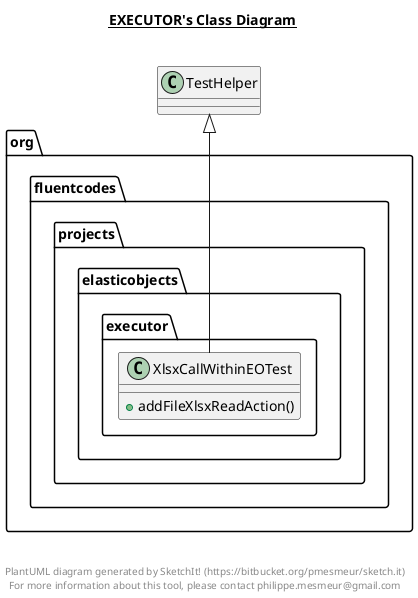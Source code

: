 @startuml

title __EXECUTOR's Class Diagram__\n

  package org.fluentcodes.projects.elasticobjects {
    package org.fluentcodes.projects.elasticobjects.executor {
      class XlsxCallWithinEOTest {
          + addFileXlsxReadAction()
      }
    }
  }
  

  XlsxCallWithinEOTest -up-|> TestHelper


right footer


PlantUML diagram generated by SketchIt! (https://bitbucket.org/pmesmeur/sketch.it)
For more information about this tool, please contact philippe.mesmeur@gmail.com
endfooter

@enduml
